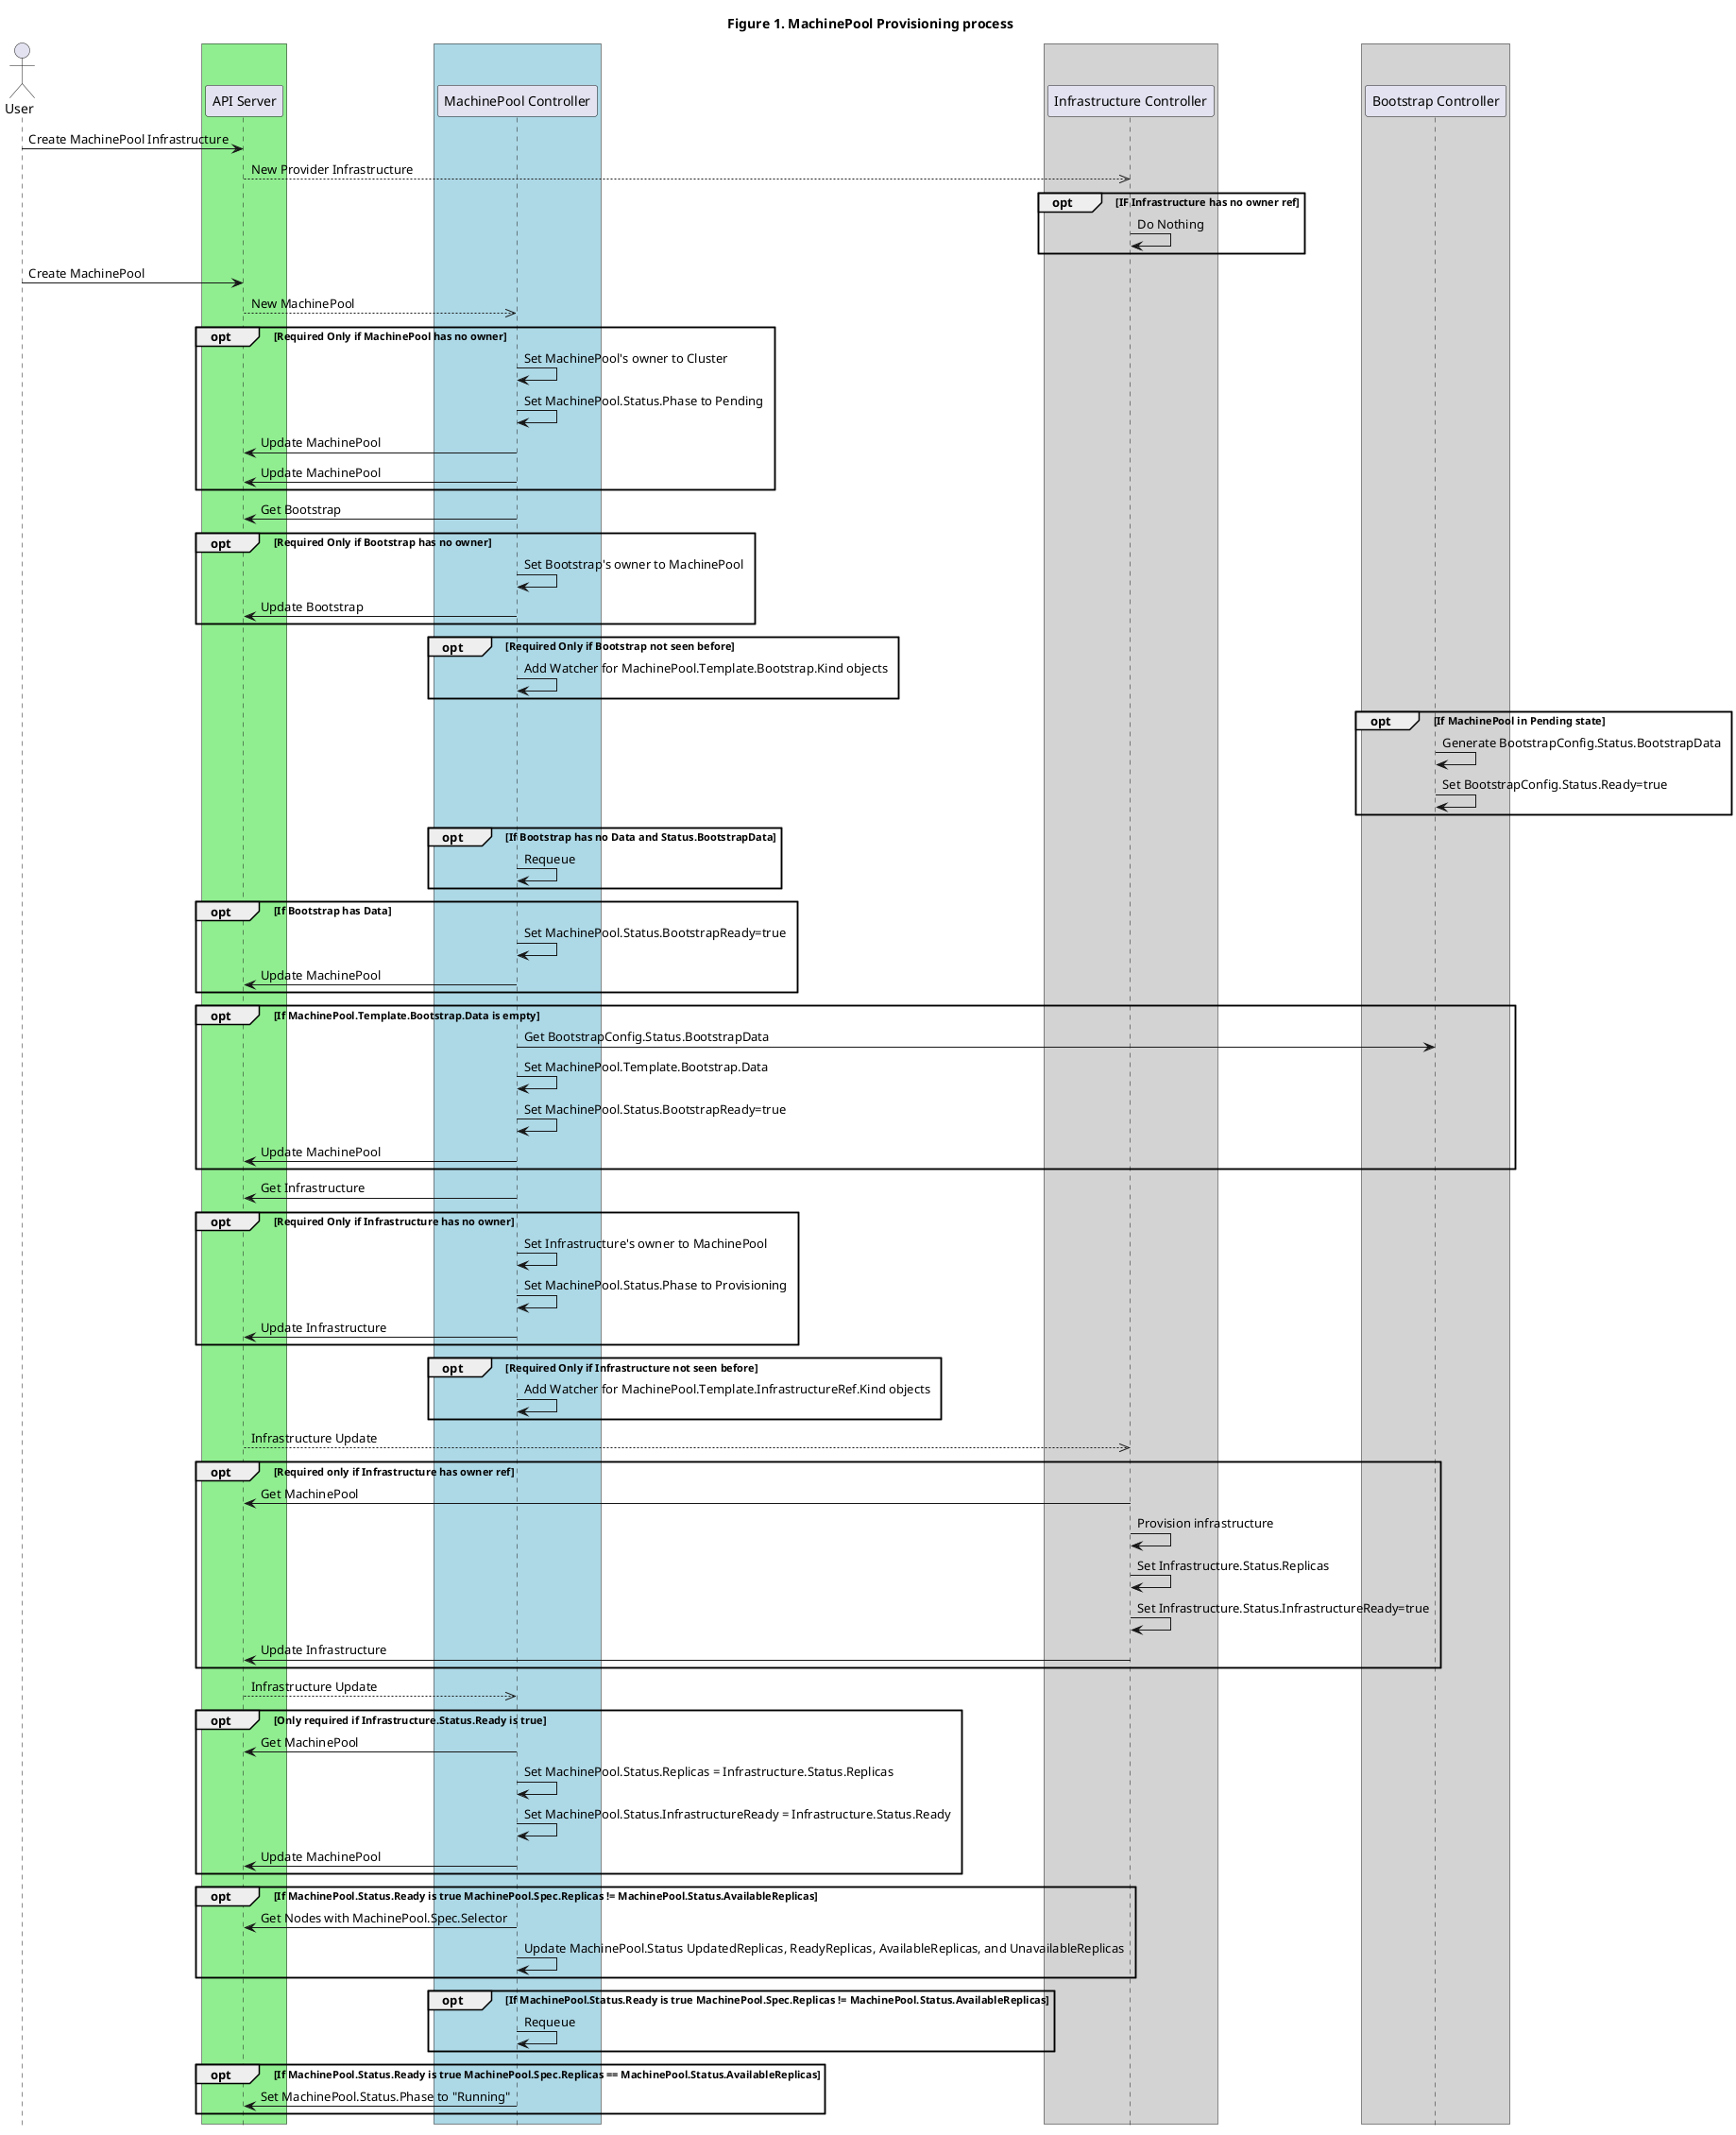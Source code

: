 @startuml
title Figure 1. MachinePool Provisioning process
actor User

' -- GROUPS START ---

box #LightGreen
participant "API Server"
end box

box #LightBlue
participant "MachinePool Controller"
end box

box #LightGrey
participant "Infrastructure Controller"
end box

box #LightGrey
participant "Bootstrap Controller"
end box

' -- GROUPS END ---

User -> "API Server" : Create MachinePool Infrastructure
"API Server" -->> "Infrastructure Controller": New Provider Infrastructure
opt IF Infrastructure has no owner ref
"Infrastructure Controller"->"Infrastructure Controller": Do Nothing
end

User -> "API Server": Create MachinePool
"API Server" -->> "MachinePool Controller": New MachinePool
opt Required Only if MachinePool has no owner
"MachinePool Controller" -> "MachinePool Controller": Set MachinePool's owner to Cluster
"MachinePool Controller" -> "MachinePool Controller": Set MachinePool.Status.Phase to Pending
"MachinePool Controller" -> "API Server": Update MachinePool
"MachinePool Controller" -> "API Server": Update MachinePool
end

"MachinePool Controller" -> "API Server": Get Bootstrap
opt Required Only if Bootstrap has no owner
"MachinePool Controller" -> "MachinePool Controller": Set Bootstrap's owner to MachinePool
"MachinePool Controller" -> "API Server": Update Bootstrap
end
opt Required Only if Bootstrap not seen before
"MachinePool Controller" -> "MachinePool Controller": Add Watcher for MachinePool.Template.Bootstrap.Kind objects
end

opt If MachinePool in Pending state
"Bootstrap Controller"->"Bootstrap Controller": Generate BootstrapConfig.Status.BootstrapData
"Bootstrap Controller"->"Bootstrap Controller": Set BootstrapConfig.Status.Ready=true
end

opt If Bootstrap has no Data and Status.BootstrapData
"MachinePool Controller"->"MachinePool Controller": Requeue
end

opt If Bootstrap has Data
"MachinePool Controller" -> "MachinePool Controller": Set MachinePool.Status.BootstrapReady=true
"MachinePool Controller" -> "API Server": Update MachinePool
end

opt If MachinePool.Template.Bootstrap.Data is empty
"MachinePool Controller" -> "Bootstrap Controller": Get BootstrapConfig.Status.BootstrapData
"MachinePool Controller" -> "MachinePool Controller": Set MachinePool.Template.Bootstrap.Data
"MachinePool Controller" -> "MachinePool Controller": Set MachinePool.Status.BootstrapReady=true
"MachinePool Controller" -> "API Server": Update MachinePool
end

"MachinePool Controller" -> "API Server": Get Infrastructure
opt Required Only if Infrastructure has no owner
"MachinePool Controller" -> "MachinePool Controller": Set Infrastructure's owner to MachinePool
"MachinePool Controller" -> "MachinePool Controller": Set MachinePool.Status.Phase to Provisioning
"MachinePool Controller" -> "API Server": Update Infrastructure
end
opt Required Only if Infrastructure not seen before
"MachinePool Controller" -> "MachinePool Controller": Add Watcher for MachinePool.Template.InfrastructureRef.Kind objects
end

"API Server" -->> "Infrastructure Controller": Infrastructure Update
opt Required only if Infrastructure has owner ref
"Infrastructure Controller" -> "API Server": Get MachinePool
"Infrastructure Controller" -> "Infrastructure Controller": Provision infrastructure
"Infrastructure Controller" -> "Infrastructure Controller": Set Infrastructure.Status.Replicas
"Infrastructure Controller" -> "Infrastructure Controller": Set Infrastructure.Status.InfrastructureReady=true
"Infrastructure Controller" -> "API Server": Update Infrastructure
end

"API Server" -->> "MachinePool Controller": Infrastructure Update
opt Only required if Infrastructure.Status.Ready is true
"MachinePool Controller" -> "API Server": Get MachinePool
"MachinePool Controller" -> "MachinePool Controller": Set MachinePool.Status.Replicas = Infrastructure.Status.Replicas
"MachinePool Controller" -> "MachinePool Controller": Set MachinePool.Status.InfrastructureReady = Infrastructure.Status.Ready
"MachinePool Controller" -> "API Server": Update MachinePool
end

opt If MachinePool.Status.Ready is true MachinePool.Spec.Replicas != MachinePool.Status.AvailableReplicas
"MachinePool Controller" -> "API Server": Get Nodes with MachinePool.Spec.Selector
"MachinePool Controller" -> "MachinePool Controller": Update MachinePool.Status UpdatedReplicas, ReadyReplicas, AvailableReplicas, and UnavailableReplicas
end

opt If MachinePool.Status.Ready is true MachinePool.Spec.Replicas != MachinePool.Status.AvailableReplicas
"MachinePool Controller"->"MachinePool Controller": Requeue
end

opt If MachinePool.Status.Ready is true MachinePool.Spec.Replicas == MachinePool.Status.AvailableReplicas
"MachinePool Controller"->"API Server": Set MachinePool.Status.Phase to "Running"
end

hide footbox
@enduml

